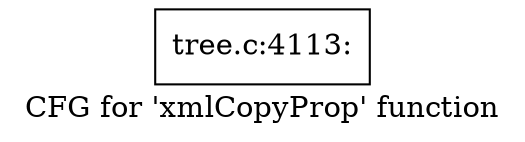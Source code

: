 digraph "CFG for 'xmlCopyProp' function" {
	label="CFG for 'xmlCopyProp' function";

	Node0x55ad0bbd70d0 [shape=record,label="{tree.c:4113:}"];
}
